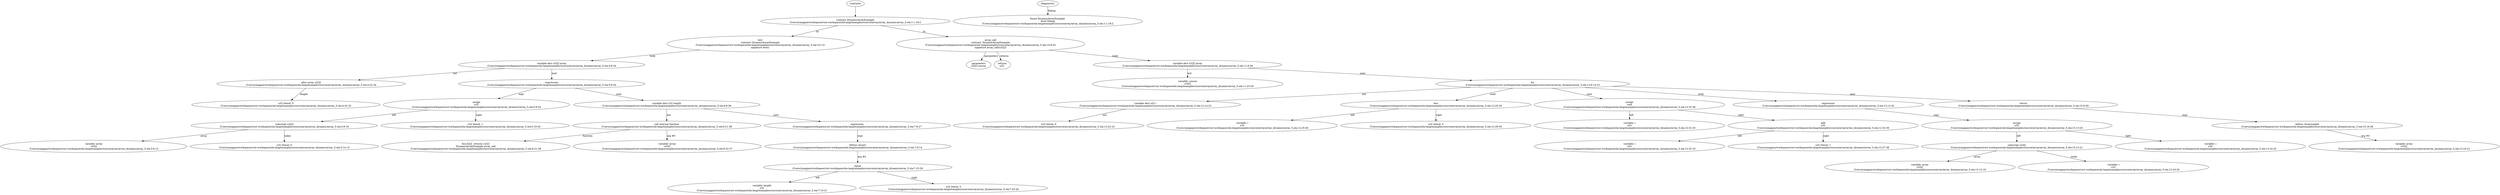 strict digraph "/Users/yangpan/workspace/rust-workspace/ola-lang/examples/source/array/array_dynamic/array_5.ola" {
	contract [label="contract DynamicArrayExample\n/Users/yangpan/workspace/rust-workspace/ola-lang/examples/source/array/array_dynamic/array_5.ola:1:1-18:2"]
	test [label="test\ncontract: DynamicArrayExample\n/Users/yangpan/workspace/rust-workspace/ola-lang/examples/source/array/array_dynamic/array_5.ola:3:5-14\nsignature test()"]
	var_decl [label="variable decl u32[] array\n/Users/yangpan/workspace/rust-workspace/ola-lang/examples/source/array/array_dynamic/array_5.ola:4:8-34"]
	alloc_array [label="alloc array u32[]\n/Users/yangpan/workspace/rust-workspace/ola-lang/examples/source/array/array_dynamic/array_5.ola:4:22-34"]
	number_literal [label="u32 literal: 5\n/Users/yangpan/workspace/rust-workspace/ola-lang/examples/source/array/array_dynamic/array_5.ola:4:32-33"]
	expr [label="expression\n/Users/yangpan/workspace/rust-workspace/ola-lang/examples/source/array/array_dynamic/array_5.ola:5:8-20"]
	assign [label="assign\nu32\n/Users/yangpan/workspace/rust-workspace/ola-lang/examples/source/array/array_dynamic/array_5.ola:5:8-20"]
	subscript [label="subscript u32[]\n/Users/yangpan/workspace/rust-workspace/ola-lang/examples/source/array/array_dynamic/array_5.ola:5:8-16"]
	variable [label="variable: array\nu32[]\n/Users/yangpan/workspace/rust-workspace/ola-lang/examples/source/array/array_dynamic/array_5.ola:5:8-13"]
	number_literal_10 [label="u32 literal: 0\n/Users/yangpan/workspace/rust-workspace/ola-lang/examples/source/array/array_dynamic/array_5.ola:5:14-15"]
	number_literal_11 [label="u32 literal: 1\n/Users/yangpan/workspace/rust-workspace/ola-lang/examples/source/array/array_dynamic/array_5.ola:5:19-20"]
	var_decl_12 [label="variable decl u32 length\n/Users/yangpan/workspace/rust-workspace/ola-lang/examples/source/array/array_dynamic/array_5.ola:6:8-38"]
	call_internal_function [label="call internal function\n/Users/yangpan/workspace/rust-workspace/ola-lang/examples/source/array/array_dynamic/array_5.ola:6:21-38"]
	internal_function [label="fn(u32[])  returns (u32)\nDynamicArrayExample.array_call\n/Users/yangpan/workspace/rust-workspace/ola-lang/examples/source/array/array_dynamic/array_5.ola:6:21-38"]
	variable_15 [label="variable: array\nu32[]\n/Users/yangpan/workspace/rust-workspace/ola-lang/examples/source/array/array_dynamic/array_5.ola:6:32-37"]
	expr_16 [label="expression\n/Users/yangpan/workspace/rust-workspace/ola-lang/examples/source/array/array_dynamic/array_5.ola:7:8-27"]
	libfunc [label="libfunc Assert\n/Users/yangpan/workspace/rust-workspace/ola-lang/examples/source/array/array_dynamic/array_5.ola:7:8-14"]
	equal [label="equal\n/Users/yangpan/workspace/rust-workspace/ola-lang/examples/source/array/array_dynamic/array_5.ola:7:15-26"]
	variable_19 [label="variable: length\nu32\n/Users/yangpan/workspace/rust-workspace/ola-lang/examples/source/array/array_dynamic/array_5.ola:7:15-21"]
	number_literal_20 [label="u32 literal: 5\n/Users/yangpan/workspace/rust-workspace/ola-lang/examples/source/array/array_dynamic/array_5.ola:7:25-26"]
	array_call [label="array_call\ncontract: DynamicArrayExample\n/Users/yangpan/workspace/rust-workspace/ola-lang/examples/source/array/array_dynamic/array_5.ola:10:6-42\nsignature array_call(u32[])"]
	parameters [label="parameters\nu32[] source"]
	returns [label="returns\nu32 "]
	var_decl_24 [label="variable decl u32[] array\n/Users/yangpan/workspace/rust-workspace/ola-lang/examples/source/array/array_dynamic/array_5.ola:11:9-29"]
	variable_25 [label="variable: source\nu32[]\n/Users/yangpan/workspace/rust-workspace/ola-lang/examples/source/array/array_dynamic/array_5.ola:11:23-29"]
	for [label="for\n/Users/yangpan/workspace/rust-workspace/ola-lang/examples/source/array/array_dynamic/array_5.ola:12:9-14:10"]
	var_decl_27 [label="variable decl u32 i\n/Users/yangpan/workspace/rust-workspace/ola-lang/examples/source/array/array_dynamic/array_5.ola:12:14-23"]
	number_literal_28 [label="u32 literal: 0\n/Users/yangpan/workspace/rust-workspace/ola-lang/examples/source/array/array_dynamic/array_5.ola:12:22-23"]
	less [label="less\n/Users/yangpan/workspace/rust-workspace/ola-lang/examples/source/array/array_dynamic/array_5.ola:12:25-30"]
	variable_30 [label="variable: i\nu32\n/Users/yangpan/workspace/rust-workspace/ola-lang/examples/source/array/array_dynamic/array_5.ola:12:25-26"]
	number_literal_31 [label="u32 literal: 5\n/Users/yangpan/workspace/rust-workspace/ola-lang/examples/source/array/array_dynamic/array_5.ola:12:29-30"]
	assign_32 [label="assign\nvoid\n/Users/yangpan/workspace/rust-workspace/ola-lang/examples/source/array/array_dynamic/array_5.ola:12:32-38"]
	variable_33 [label="variable: i\nu32\n/Users/yangpan/workspace/rust-workspace/ola-lang/examples/source/array/array_dynamic/array_5.ola:12:32-33"]
	add [label="add\nu32\n/Users/yangpan/workspace/rust-workspace/ola-lang/examples/source/array/array_dynamic/array_5.ola:12:32-38"]
	variable_35 [label="variable: i\nu32\n/Users/yangpan/workspace/rust-workspace/ola-lang/examples/source/array/array_dynamic/array_5.ola:12:32-33"]
	number_literal_36 [label="u32 literal: 1\n/Users/yangpan/workspace/rust-workspace/ola-lang/examples/source/array/array_dynamic/array_5.ola:12:37-38"]
	expr_37 [label="expression\n/Users/yangpan/workspace/rust-workspace/ola-lang/examples/source/array/array_dynamic/array_5.ola:13:13-25"]
	assign_38 [label="assign\nu32\n/Users/yangpan/workspace/rust-workspace/ola-lang/examples/source/array/array_dynamic/array_5.ola:13:13-25"]
	subscript_39 [label="subscript u32[]\n/Users/yangpan/workspace/rust-workspace/ola-lang/examples/source/array/array_dynamic/array_5.ola:13:13-21"]
	variable_40 [label="variable: array\nu32[]\n/Users/yangpan/workspace/rust-workspace/ola-lang/examples/source/array/array_dynamic/array_5.ola:13:13-18"]
	variable_41 [label="variable: i\nu32\n/Users/yangpan/workspace/rust-workspace/ola-lang/examples/source/array/array_dynamic/array_5.ola:13:19-20"]
	variable_42 [label="variable: i\nu32\n/Users/yangpan/workspace/rust-workspace/ola-lang/examples/source/array/array_dynamic/array_5.ola:13:24-25"]
	return [label="return\n/Users/yangpan/workspace/rust-workspace/ola-lang/examples/source/array/array_dynamic/array_5.ola:15:9-28"]
	libfunc_44 [label="libfunc ArrayLength\n/Users/yangpan/workspace/rust-workspace/ola-lang/examples/source/array/array_dynamic/array_5.ola:15:16-28"]
	variable_45 [label="variable: array\nu32[]\n/Users/yangpan/workspace/rust-workspace/ola-lang/examples/source/array/array_dynamic/array_5.ola:15:16-21"]
	diagnostic [label="found DynamicArrayExample \nlevel Debug\n/Users/yangpan/workspace/rust-workspace/ola-lang/examples/source/array/array_dynamic/array_5.ola:1:1-18:2"]
	contracts -> contract
	contract -> test [label="fn"]
	test -> var_decl [label="body"]
	var_decl -> alloc_array [label="init"]
	alloc_array -> number_literal [label="length"]
	var_decl -> expr [label="next"]
	expr -> assign [label="expr"]
	assign -> subscript [label="left"]
	subscript -> variable [label="array"]
	subscript -> number_literal_10 [label="index"]
	assign -> number_literal_11 [label="right"]
	expr -> var_decl_12 [label="next"]
	var_decl_12 -> call_internal_function [label="init"]
	call_internal_function -> internal_function [label="function"]
	call_internal_function -> variable_15 [label="arg #0"]
	var_decl_12 -> expr_16 [label="next"]
	expr_16 -> libfunc [label="expr"]
	libfunc -> equal [label="arg #0"]
	equal -> variable_19 [label="left"]
	equal -> number_literal_20 [label="right"]
	contract -> array_call [label="fn"]
	array_call -> parameters [label="parameters"]
	array_call -> returns [label="returns"]
	array_call -> var_decl_24 [label="body"]
	var_decl_24 -> variable_25 [label="init"]
	var_decl_24 -> for [label="next"]
	for -> var_decl_27 [label="init"]
	var_decl_27 -> number_literal_28 [label="init"]
	for -> less [label="cond"]
	less -> variable_30 [label="left"]
	less -> number_literal_31 [label="right"]
	for -> assign_32 [label="next"]
	assign_32 -> variable_33 [label="left"]
	assign_32 -> add [label="right"]
	add -> variable_35 [label="left"]
	add -> number_literal_36 [label="right"]
	for -> expr_37 [label="body"]
	expr_37 -> assign_38 [label="expr"]
	assign_38 -> subscript_39 [label="left"]
	subscript_39 -> variable_40 [label="array"]
	subscript_39 -> variable_41 [label="index"]
	assign_38 -> variable_42 [label="right"]
	for -> return [label="next"]
	return -> libfunc_44 [label="expr"]
	libfunc_44 -> variable_45 [label="arg #0"]
	diagnostics -> diagnostic [label="Debug"]
}
